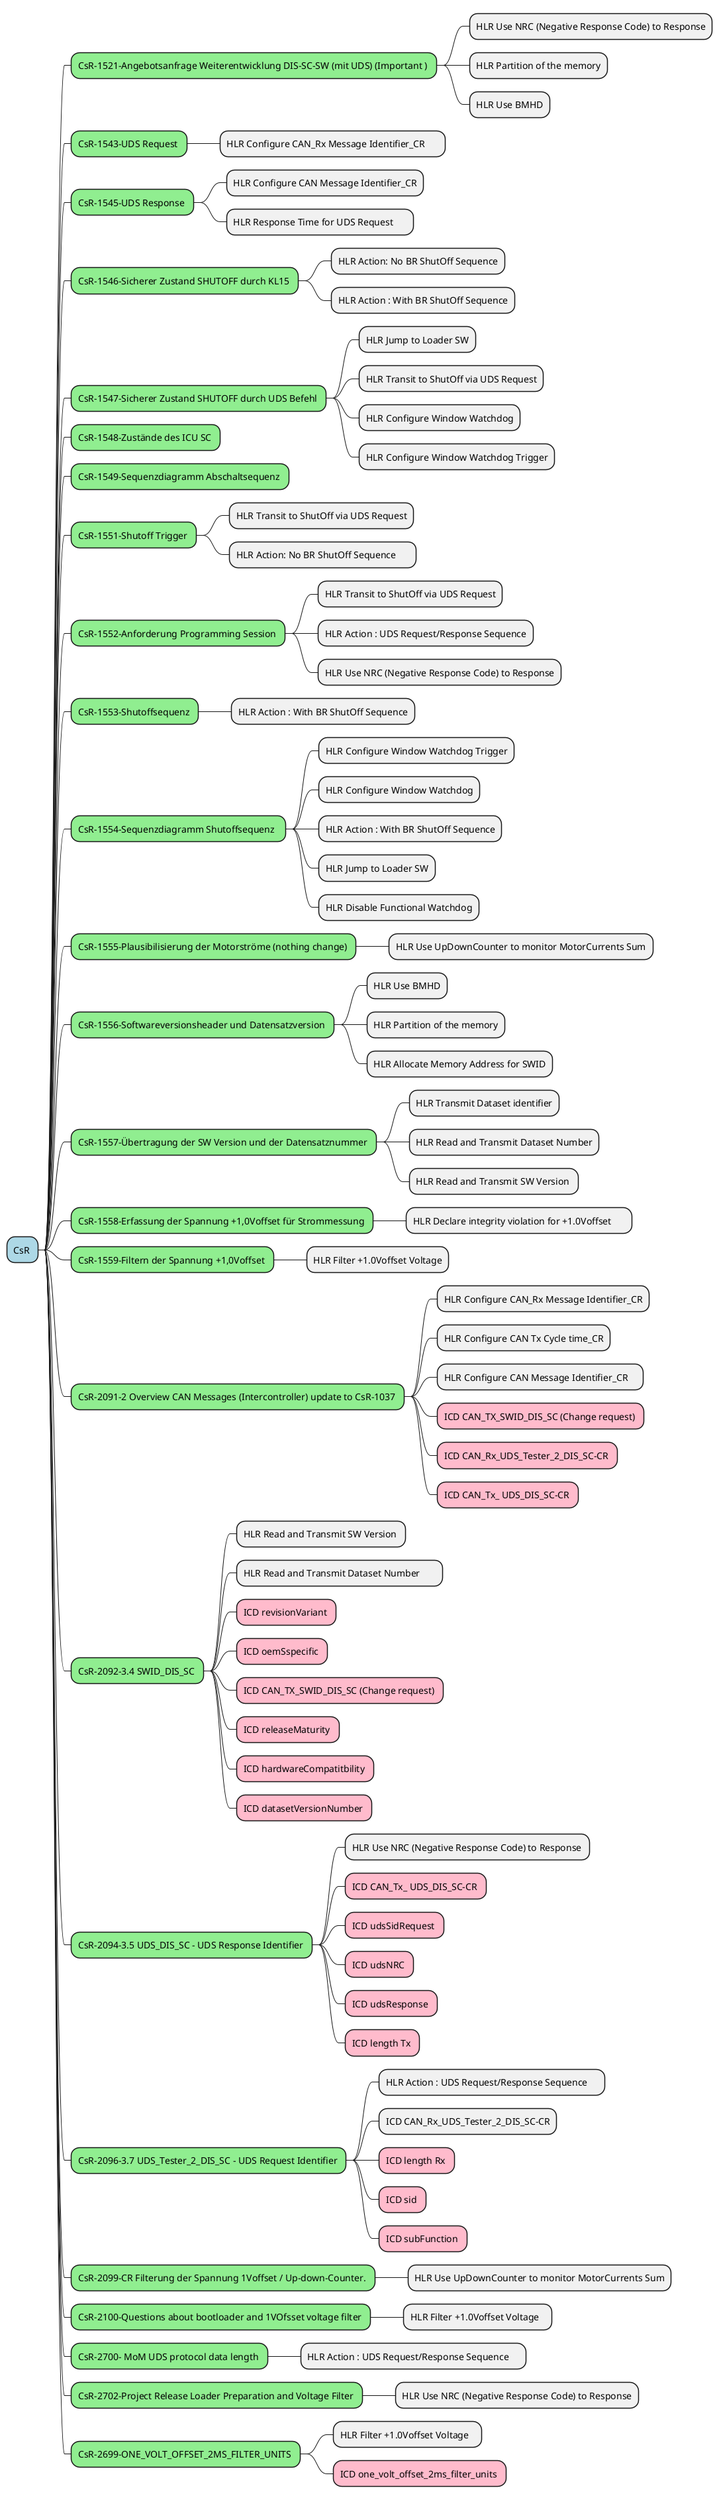 @startmindmap

<style>
mindmapDiagram {
  .green {
    BackgroundColor lightgreen
  }
  .rose {
    BackgroundColor #FFBBCC
  }
  .your_style_name {
    BackgroundColor lightblue
  }
}
</style>

* CsR <<your_style_name>>
** CsR-1521-Angebotsanfrage Weiterentwicklung DIS-SC-SW (mit UDS) (Important ) <<green>>	
*** HLR Use NRC (Negative Response Code) to Response
*** HLR Partition of the memory
*** HLR Use BMHD
	
** CsR-1543-UDS Request <<green>>	
*** HLR Configure CAN_Rx Message Identifier_CR	

** CsR-1545-UDS Response <<green>>	
*** HLR Configure CAN Message Identifier_CR
*** HLR Response Time for UDS Request	

** CsR-1546-Sicherer Zustand SHUTOFF durch KL15 <<green>> 	
*** HLR Action: No BR ShutOff Sequence
*** HLR Action : With BR ShutOff Sequence
	
** CsR-1547-Sicherer Zustand SHUTOFF durch UDS Befehl <<green>> 	
*** HLR Jump to Loader SW
*** HLR Transit to ShutOff via UDS Request
*** HLR Configure Window Watchdog
*** HLR Configure Window Watchdog Trigger
	
** CsR-1548-Zustände des ICU SC <<green>>	
	
** CsR-1549-Sequenzdiagramm Abschaltsequenz <<green>> 	
	
** CsR-1551-Shutoff Trigger <<green>> 	
*** HLR Transit to ShutOff via UDS Request
*** HLR Action: No BR ShutOff Sequence	

** CsR-1552-Anforderung Programming Session <<green>>	 	
*** HLR Transit to ShutOff via UDS Request
*** HLR Action : UDS Request/Response Sequence
*** HLR Use NRC (Negative Response Code) to Response
	
** CsR-1553-Shutoffsequenz <<green>>  	
*** HLR Action : With BR ShutOff Sequence
	
** CsR-1554-Sequenzdiagramm Shutoffsequenz  <<green>>	
*** HLR Configure Window Watchdog Trigger
*** HLR Configure Window Watchdog
*** HLR Action : With BR ShutOff Sequence
*** HLR Jump to Loader SW
*** HLR Disable Functional Watchdog
	
** CsR-1555-Plausibilisierung der Motorströme (nothing change) <<green>>	
*** HLR Use UpDownCounter to monitor MotorCurrents Sum	

** CsR-1556-Softwareversionsheader und Datensatzversion <<green>> 	
*** HLR Use BMHD
*** HLR Partition of the memory
*** HLR Allocate Memory Address for SWID
	
** CsR-1557-Übertragung der SW Version und der Datensatznummer <<green>>	
*** HLR Transmit Dataset identifier
*** HLR Read and Transmit Dataset Number
*** HLR Read and Transmit SW Version 
	
** CsR-1558-Erfassung der Spannung +1,0Voffset für Strommessung <<green>>	
*** HLR Declare integrity violation for +1.0Voffset	

** CsR-1559-Filtern der Spannung +1,0Voffset <<green>> 	
*** HLR Filter +1.0Voffset Voltage
	
** CsR-2091-2 Overview CAN Messages (Intercontroller) update to CsR-1037 <<green>> 	
*** HLR Configure CAN_Rx Message Identifier_CR
*** HLR Configure CAN Tx Cycle time_CR
*** HLR Configure CAN Message Identifier_CR	
*** ICD CAN_TX_SWID_DIS_SC (Change request) <<rose>>
*** ICD CAN_Rx_UDS_Tester_2_DIS_SC-CR <<rose>>
*** ICD CAN_Tx_ UDS_DIS_SC-CR <<rose>>

** CsR-2092-3.4 SWID_DIS_SC <<green>>	
*** HLR Read and Transmit SW Version 
*** HLR Read and Transmit Dataset Number	
*** ICD revisionVariant <<rose>>  
*** ICD oemSspecific <<rose>> 
*** ICD CAN_TX_SWID_DIS_SC (Change request) <<rose>>
*** ICD releaseMaturity <<rose>> 
*** ICD hardwareCompatitbility <<rose>> 
*** ICD datasetVersionNumber <<rose>>
 
** CsR-2094-3.5 UDS_DIS_SC - UDS Response Identifier <<green>>	
*** HLR Use NRC (Negative Response Code) to Response	
*** ICD CAN_Tx_ UDS_DIS_SC-CR <<rose>>
*** ICD udsSidRequest <<rose>>  
*** ICD udsNRC <<rose>>     
*** ICD udsResponse <<rose>>          
*** ICD length Tx <<rose>>

** CsR-2096-3.7 UDS_Tester_2_DIS_SC - UDS Request Identifier <<green>> 	
*** HLR Action : UDS Request/Response Sequence	
*** ICD CAN_Rx_UDS_Tester_2_DIS_SC-CR
*** ICD length Rx <<rose>>
*** ICD sid <<rose>>
*** ICD subFunction <<rose>>

** CsR-2099-CR Filterung der Spannung 1Voffset / Up-down-Counter. <<green>>	
*** HLR Use UpDownCounter to monitor MotorCurrents Sum
	
** CsR-2100-Questions about bootloader and 1VOfsset voltage filter <<green>>	
*** HLR Filter +1.0Voffset Voltage	

** CsR-2700- MoM UDS protocol data length <<green>>	
*** HLR Action : UDS Request/Response Sequence	

** CsR-2702-Project Release Loader Preparation and Voltage Filter <<green>>	
*** HLR Use NRC (Negative Response Code) to Response
	
** CsR-2699-ONE_VOLT_OFFSET_2MS_FILTER_UNITS <<green>>	
*** HLR Filter +1.0Voffset Voltage	
*** ICD one_volt_offset_2ms_filter_units <<rose>>

@endmindmap
